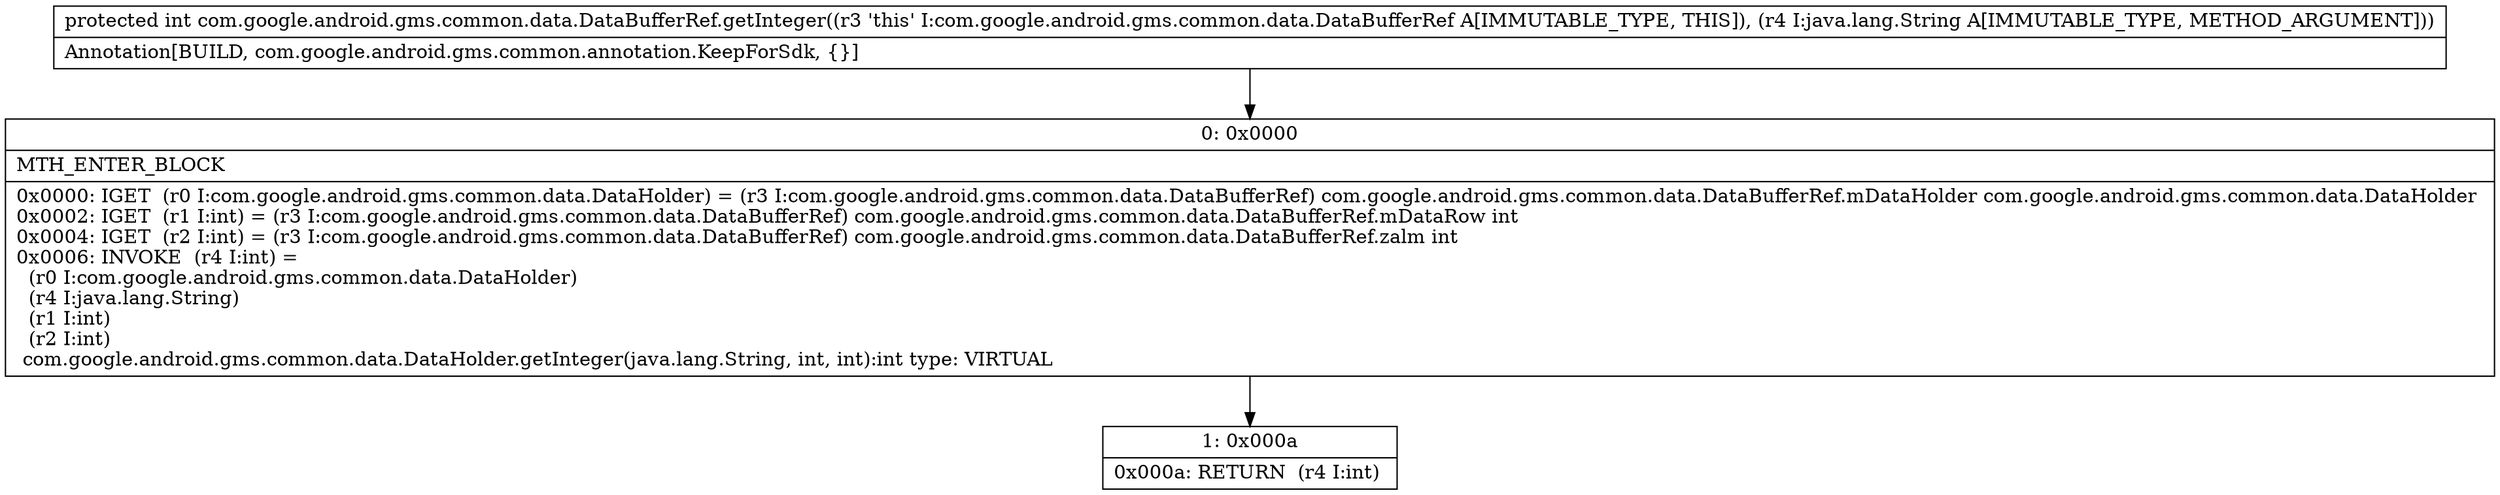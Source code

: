 digraph "CFG forcom.google.android.gms.common.data.DataBufferRef.getInteger(Ljava\/lang\/String;)I" {
Node_0 [shape=record,label="{0\:\ 0x0000|MTH_ENTER_BLOCK\l|0x0000: IGET  (r0 I:com.google.android.gms.common.data.DataHolder) = (r3 I:com.google.android.gms.common.data.DataBufferRef) com.google.android.gms.common.data.DataBufferRef.mDataHolder com.google.android.gms.common.data.DataHolder \l0x0002: IGET  (r1 I:int) = (r3 I:com.google.android.gms.common.data.DataBufferRef) com.google.android.gms.common.data.DataBufferRef.mDataRow int \l0x0004: IGET  (r2 I:int) = (r3 I:com.google.android.gms.common.data.DataBufferRef) com.google.android.gms.common.data.DataBufferRef.zalm int \l0x0006: INVOKE  (r4 I:int) = \l  (r0 I:com.google.android.gms.common.data.DataHolder)\l  (r4 I:java.lang.String)\l  (r1 I:int)\l  (r2 I:int)\l com.google.android.gms.common.data.DataHolder.getInteger(java.lang.String, int, int):int type: VIRTUAL \l}"];
Node_1 [shape=record,label="{1\:\ 0x000a|0x000a: RETURN  (r4 I:int) \l}"];
MethodNode[shape=record,label="{protected int com.google.android.gms.common.data.DataBufferRef.getInteger((r3 'this' I:com.google.android.gms.common.data.DataBufferRef A[IMMUTABLE_TYPE, THIS]), (r4 I:java.lang.String A[IMMUTABLE_TYPE, METHOD_ARGUMENT]))  | Annotation[BUILD, com.google.android.gms.common.annotation.KeepForSdk, \{\}]\l}"];
MethodNode -> Node_0;
Node_0 -> Node_1;
}


